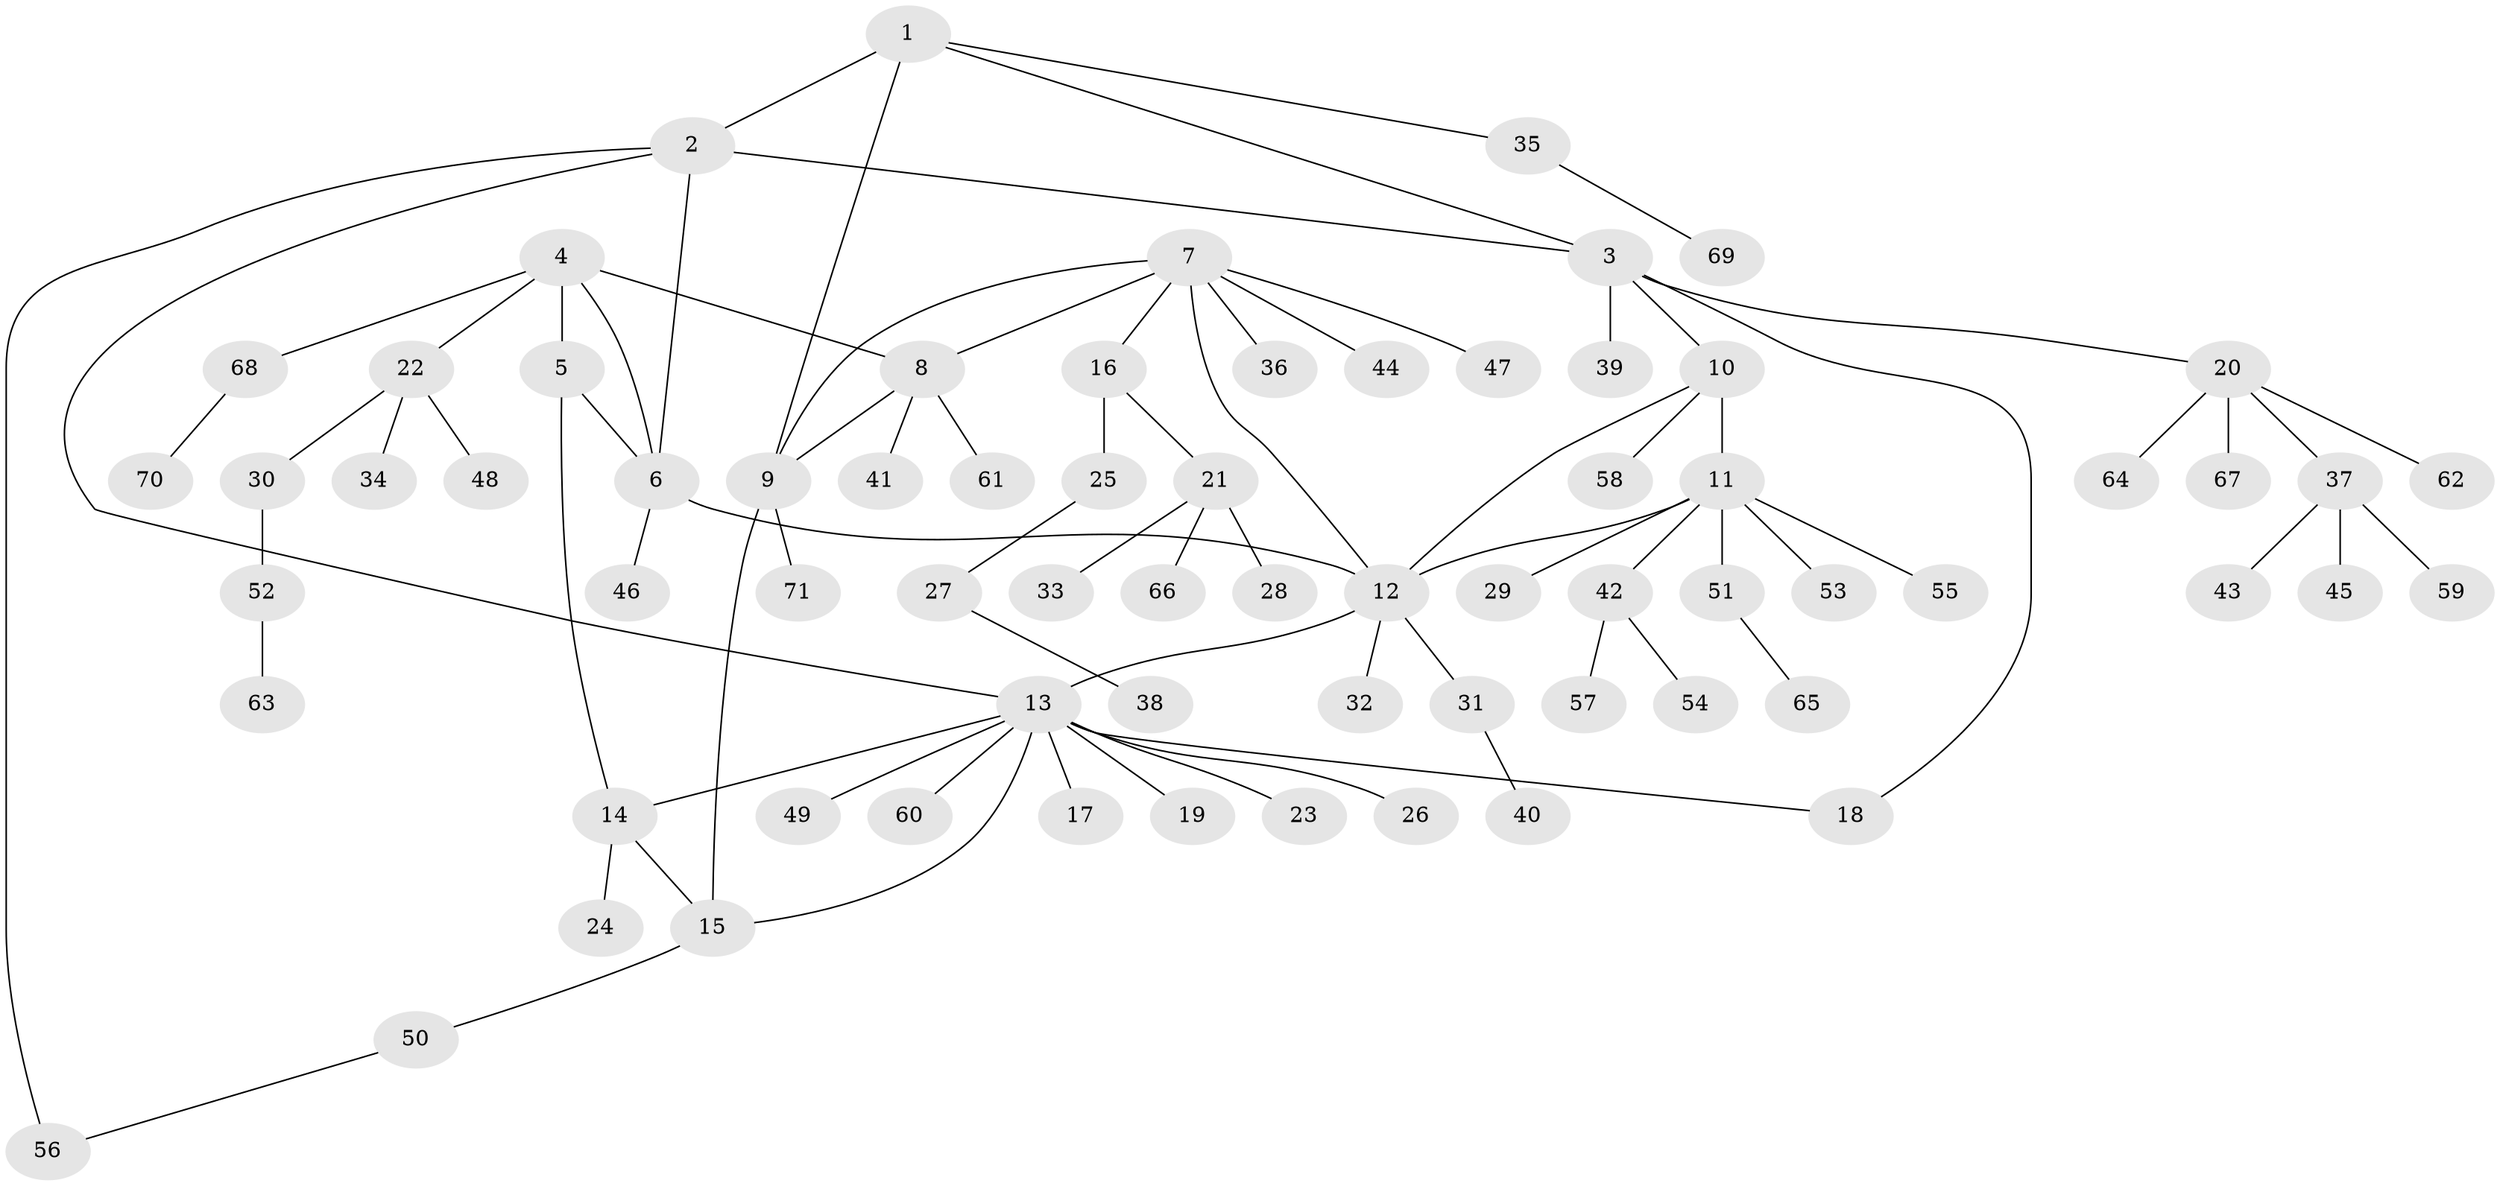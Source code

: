 // Generated by graph-tools (version 1.1) at 2025/26/03/09/25 03:26:46]
// undirected, 71 vertices, 83 edges
graph export_dot {
graph [start="1"]
  node [color=gray90,style=filled];
  1;
  2;
  3;
  4;
  5;
  6;
  7;
  8;
  9;
  10;
  11;
  12;
  13;
  14;
  15;
  16;
  17;
  18;
  19;
  20;
  21;
  22;
  23;
  24;
  25;
  26;
  27;
  28;
  29;
  30;
  31;
  32;
  33;
  34;
  35;
  36;
  37;
  38;
  39;
  40;
  41;
  42;
  43;
  44;
  45;
  46;
  47;
  48;
  49;
  50;
  51;
  52;
  53;
  54;
  55;
  56;
  57;
  58;
  59;
  60;
  61;
  62;
  63;
  64;
  65;
  66;
  67;
  68;
  69;
  70;
  71;
  1 -- 2;
  1 -- 3;
  1 -- 9;
  1 -- 35;
  2 -- 3;
  2 -- 6;
  2 -- 13;
  2 -- 56;
  3 -- 10;
  3 -- 18;
  3 -- 20;
  3 -- 39;
  4 -- 5;
  4 -- 6;
  4 -- 8;
  4 -- 22;
  4 -- 68;
  5 -- 6;
  5 -- 14;
  6 -- 12;
  6 -- 46;
  7 -- 8;
  7 -- 9;
  7 -- 12;
  7 -- 16;
  7 -- 36;
  7 -- 44;
  7 -- 47;
  8 -- 9;
  8 -- 41;
  8 -- 61;
  9 -- 15;
  9 -- 71;
  10 -- 11;
  10 -- 12;
  10 -- 58;
  11 -- 12;
  11 -- 29;
  11 -- 42;
  11 -- 51;
  11 -- 53;
  11 -- 55;
  12 -- 13;
  12 -- 31;
  12 -- 32;
  13 -- 14;
  13 -- 15;
  13 -- 17;
  13 -- 18;
  13 -- 19;
  13 -- 23;
  13 -- 26;
  13 -- 49;
  13 -- 60;
  14 -- 15;
  14 -- 24;
  15 -- 50;
  16 -- 21;
  16 -- 25;
  20 -- 37;
  20 -- 62;
  20 -- 64;
  20 -- 67;
  21 -- 28;
  21 -- 33;
  21 -- 66;
  22 -- 30;
  22 -- 34;
  22 -- 48;
  25 -- 27;
  27 -- 38;
  30 -- 52;
  31 -- 40;
  35 -- 69;
  37 -- 43;
  37 -- 45;
  37 -- 59;
  42 -- 54;
  42 -- 57;
  50 -- 56;
  51 -- 65;
  52 -- 63;
  68 -- 70;
}
